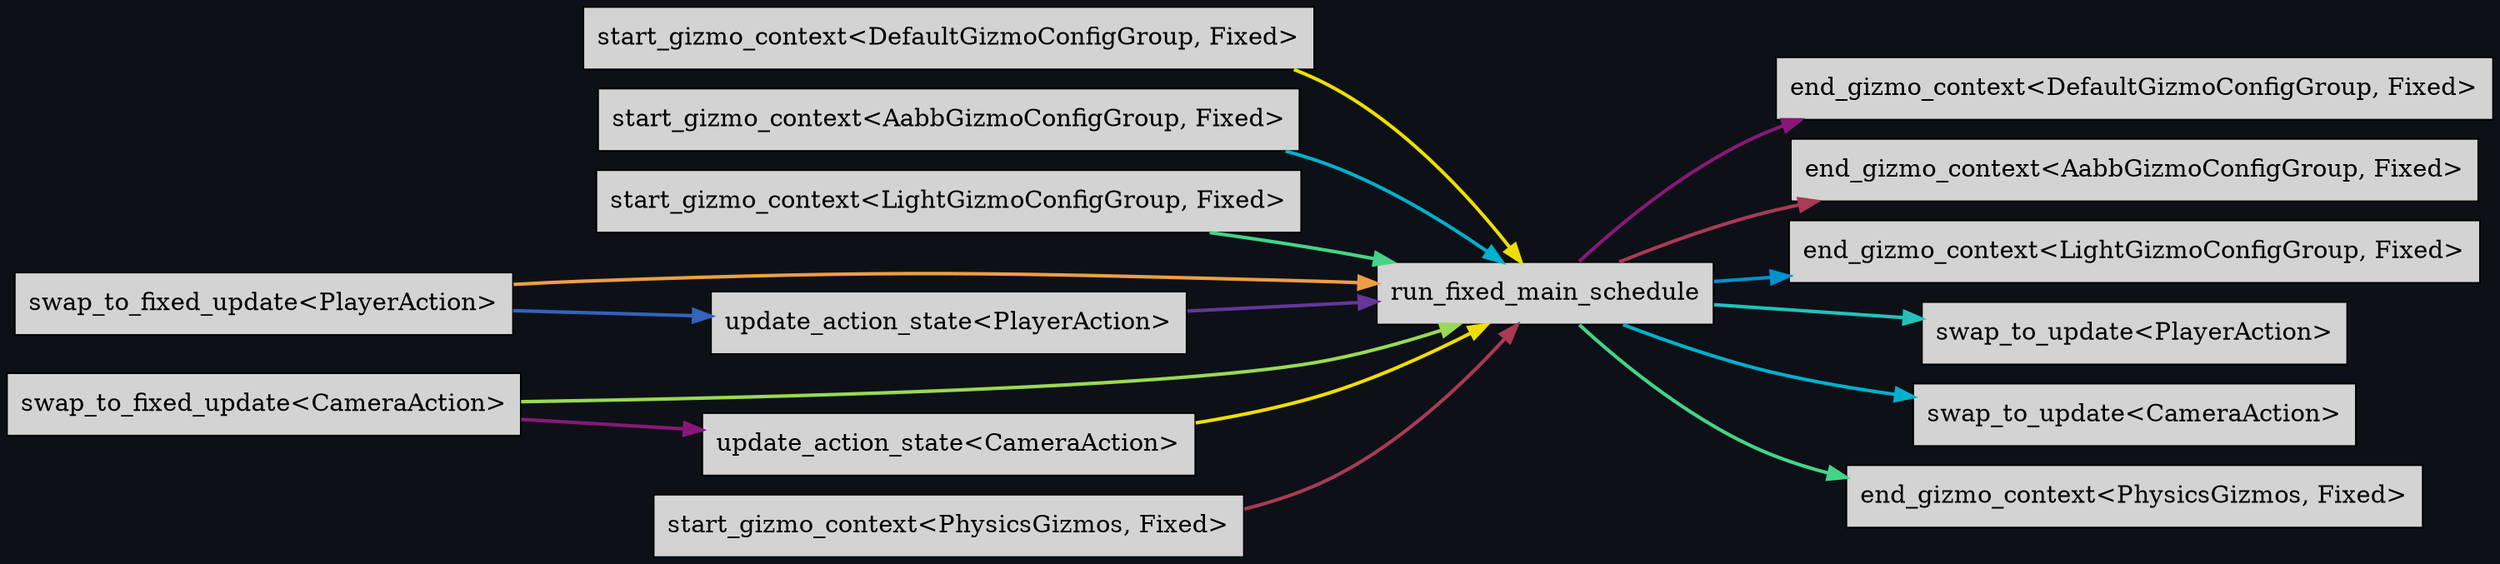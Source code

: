 digraph "" {
	"compound"="true";
	"splines"="spline";
	"rankdir"="LR";
	"bgcolor"="#0d1117";
	"fontname"="Helvetica";
	"nodesep"="0.15";
	edge ["penwidth"="2"];
	node ["shape"="box", "style"="filled"];
	"node_System(0)" ["label"="run_fixed_main_schedule", "tooltip"="bevy_time::fixed::run_fixed_main_schedule"]
	"node_System(1)" ["label"="start_gizmo_context<DefaultGizmoConfigGroup, Fixed>", "tooltip"="bevy_gizmos::start_gizmo_context<bevy_gizmos::config::DefaultGizmoConfigGroup, bevy_time::fixed::Fixed>"]
	"node_System(2)" ["label"="end_gizmo_context<DefaultGizmoConfigGroup, Fixed>", "tooltip"="bevy_gizmos::end_gizmo_context<bevy_gizmos::config::DefaultGizmoConfigGroup, bevy_time::fixed::Fixed>"]
	"node_System(3)" ["label"="start_gizmo_context<AabbGizmoConfigGroup, Fixed>", "tooltip"="bevy_gizmos::start_gizmo_context<bevy_gizmos::aabb::AabbGizmoConfigGroup, bevy_time::fixed::Fixed>"]
	"node_System(4)" ["label"="end_gizmo_context<AabbGizmoConfigGroup, Fixed>", "tooltip"="bevy_gizmos::end_gizmo_context<bevy_gizmos::aabb::AabbGizmoConfigGroup, bevy_time::fixed::Fixed>"]
	"node_System(5)" ["label"="start_gizmo_context<LightGizmoConfigGroup, Fixed>", "tooltip"="bevy_gizmos::start_gizmo_context<bevy_gizmos::light::LightGizmoConfigGroup, bevy_time::fixed::Fixed>"]
	"node_System(6)" ["label"="end_gizmo_context<LightGizmoConfigGroup, Fixed>", "tooltip"="bevy_gizmos::end_gizmo_context<bevy_gizmos::light::LightGizmoConfigGroup, bevy_time::fixed::Fixed>"]
	"node_System(7)" ["label"="swap_to_fixed_update<PlayerAction>", "tooltip"="leafwing_input_manager::systems::swap_to_fixed_update<game::input::setting::PlayerAction>"]
	"node_System(8)" ["label"="update_action_state<PlayerAction>", "tooltip"="leafwing_input_manager::systems::update_action_state<game::input::setting::PlayerAction>"]
	"node_System(9)" ["label"="swap_to_update<PlayerAction>", "tooltip"="leafwing_input_manager::systems::swap_to_update<game::input::setting::PlayerAction>"]
	"node_System(10)" ["label"="swap_to_fixed_update<CameraAction>", "tooltip"="leafwing_input_manager::systems::swap_to_fixed_update<atom_camera::setting::CameraAction>"]
	"node_System(11)" ["label"="update_action_state<CameraAction>", "tooltip"="leafwing_input_manager::systems::update_action_state<atom_camera::setting::CameraAction>"]
	"node_System(12)" ["label"="swap_to_update<CameraAction>", "tooltip"="leafwing_input_manager::systems::swap_to_update<atom_camera::setting::CameraAction>"]
	"node_System(13)" ["label"="start_gizmo_context<PhysicsGizmos, Fixed>", "tooltip"="bevy_gizmos::start_gizmo_context<avian3d::debug_render::configuration::PhysicsGizmos, bevy_time::fixed::Fixed>"]
	"node_System(14)" ["label"="end_gizmo_context<PhysicsGizmos, Fixed>", "tooltip"="bevy_gizmos::end_gizmo_context<avian3d::debug_render::configuration::PhysicsGizmos, bevy_time::fixed::Fixed>"]
	"node_System(1)" -> "node_System(0)" ["lhead"="", "ltail"="", "tooltip"="start_gizmo_context<DefaultGizmoConfigGroup, Fixed> → SystemTypeSet(ExclusiveFunctionSystem<fn(), run_fixed_main_schedule>())", "color"="#eede00"]
	"node_System(0)" -> "node_System(2)" ["lhead"="", "ltail"="", "tooltip"="SystemTypeSet(ExclusiveFunctionSystem<fn(), run_fixed_main_schedule>()) → end_gizmo_context<DefaultGizmoConfigGroup, Fixed>", "color"="#881877"]
	"node_System(3)" -> "node_System(0)" ["lhead"="", "ltail"="", "tooltip"="start_gizmo_context<AabbGizmoConfigGroup, Fixed> → SystemTypeSet(ExclusiveFunctionSystem<fn(), run_fixed_main_schedule>())", "color"="#00b0cc"]
	"node_System(0)" -> "node_System(4)" ["lhead"="", "ltail"="", "tooltip"="SystemTypeSet(ExclusiveFunctionSystem<fn(), run_fixed_main_schedule>()) → end_gizmo_context<AabbGizmoConfigGroup, Fixed>", "color"="#aa3a55"]
	"node_System(5)" -> "node_System(0)" ["lhead"="", "ltail"="", "tooltip"="start_gizmo_context<LightGizmoConfigGroup, Fixed> → SystemTypeSet(ExclusiveFunctionSystem<fn(), run_fixed_main_schedule>())", "color"="#44d488"]
	"node_System(0)" -> "node_System(6)" ["lhead"="", "ltail"="", "tooltip"="SystemTypeSet(ExclusiveFunctionSystem<fn(), run_fixed_main_schedule>()) → end_gizmo_context<LightGizmoConfigGroup, Fixed>", "color"="#0090cc"]
	"node_System(7)" -> "node_System(0)" ["lhead"="", "ltail"="", "tooltip"="swap_to_fixed_update<PlayerAction> → SystemTypeSet(ExclusiveFunctionSystem<fn(), run_fixed_main_schedule>())", "color"="#ee9e44"]
	"node_System(8)" -> "node_System(0)" ["lhead"="", "ltail"="", "tooltip"="update_action_state<PlayerAction> → SystemTypeSet(ExclusiveFunctionSystem<fn(), run_fixed_main_schedule>())", "color"="#663699"]
	"node_System(7)" -> "node_System(8)" ["lhead"="", "ltail"="", "tooltip"="swap_to_fixed_update<PlayerAction> → update_action_state<PlayerAction>", "color"="#3363bb"]
	"node_System(0)" -> "node_System(9)" ["lhead"="", "ltail"="", "tooltip"="SystemTypeSet(ExclusiveFunctionSystem<fn(), run_fixed_main_schedule>()) → swap_to_update<PlayerAction>", "color"="#22c2bb"]
	"node_System(10)" -> "node_System(0)" ["lhead"="", "ltail"="", "tooltip"="swap_to_fixed_update<CameraAction> → SystemTypeSet(ExclusiveFunctionSystem<fn(), run_fixed_main_schedule>())", "color"="#99d955"]
	"node_System(11)" -> "node_System(0)" ["lhead"="", "ltail"="", "tooltip"="update_action_state<CameraAction> → SystemTypeSet(ExclusiveFunctionSystem<fn(), run_fixed_main_schedule>())", "color"="#eede00"]
	"node_System(10)" -> "node_System(11)" ["lhead"="", "ltail"="", "tooltip"="swap_to_fixed_update<CameraAction> → update_action_state<CameraAction>", "color"="#881877"]
	"node_System(0)" -> "node_System(12)" ["lhead"="", "ltail"="", "tooltip"="SystemTypeSet(ExclusiveFunctionSystem<fn(), run_fixed_main_schedule>()) → swap_to_update<CameraAction>", "color"="#00b0cc"]
	"node_System(13)" -> "node_System(0)" ["lhead"="", "ltail"="", "tooltip"="start_gizmo_context<PhysicsGizmos, Fixed> → SystemTypeSet(ExclusiveFunctionSystem<fn(), run_fixed_main_schedule>())", "color"="#aa3a55"]
	"node_System(0)" -> "node_System(14)" ["lhead"="", "ltail"="", "tooltip"="SystemTypeSet(ExclusiveFunctionSystem<fn(), run_fixed_main_schedule>()) → end_gizmo_context<PhysicsGizmos, Fixed>", "color"="#44d488"]
}

